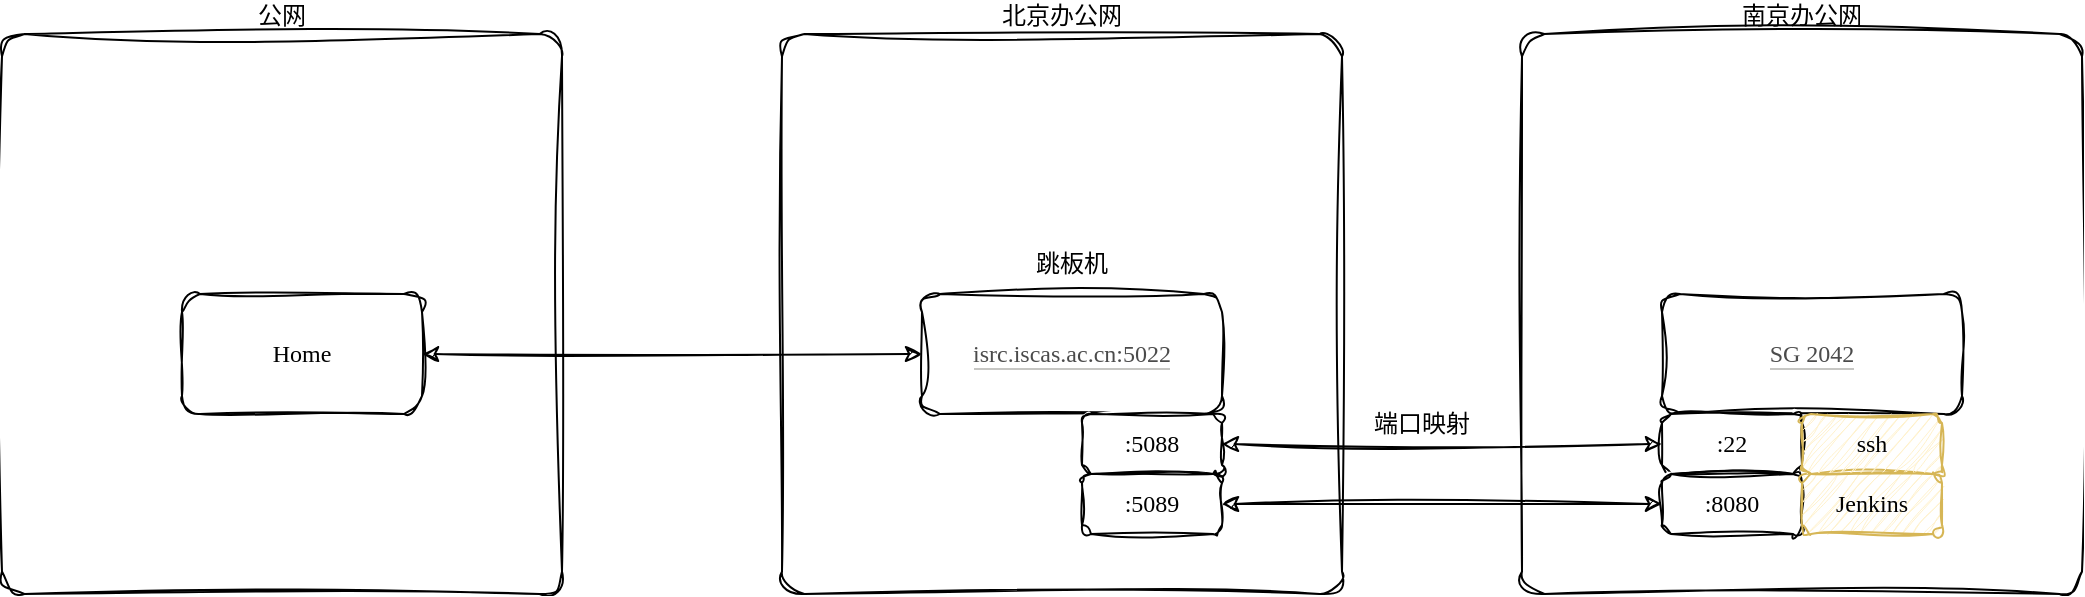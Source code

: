 <mxfile version="24.5.5" type="github">
  <diagram name="第 1 页" id="DirXx7b47t7gNk18HeAm">
    <mxGraphModel dx="2261" dy="761" grid="1" gridSize="10" guides="1" tooltips="1" connect="1" arrows="1" fold="1" page="1" pageScale="1" pageWidth="827" pageHeight="1169" math="0" shadow="0">
      <root>
        <mxCell id="0" />
        <mxCell id="1" parent="0" />
        <mxCell id="savJrED5YIGLC3cKT2Lo-5" value="&lt;div style=&quot;&quot;&gt;&lt;span style=&quot;background-color: initial;&quot;&gt;北京办公网&lt;/span&gt;&lt;/div&gt;" style="rounded=1;whiteSpace=wrap;html=1;align=center;labelPosition=center;verticalLabelPosition=top;verticalAlign=bottom;arcSize=4;sketch=1;curveFitting=1;jiggle=2;fontColor=#000000;fontFamily=Comic Sans MS;" vertex="1" parent="1">
          <mxGeometry x="330" y="200" width="280" height="280" as="geometry" />
        </mxCell>
        <mxCell id="savJrED5YIGLC3cKT2Lo-4" value="&lt;div style=&quot;&quot;&gt;&lt;span style=&quot;background-color: initial;&quot;&gt;公网&lt;/span&gt;&lt;/div&gt;" style="rounded=1;whiteSpace=wrap;html=1;align=center;labelPosition=center;verticalLabelPosition=top;verticalAlign=bottom;arcSize=4;sketch=1;curveFitting=1;jiggle=2;fontColor=#000000;fontFamily=Comic Sans MS;" vertex="1" parent="1">
          <mxGeometry x="-60" y="200" width="280" height="280" as="geometry" />
        </mxCell>
        <mxCell id="savJrED5YIGLC3cKT2Lo-1" value="Home" style="rounded=1;whiteSpace=wrap;html=1;sketch=1;curveFitting=1;jiggle=2;fontColor=#000000;fontFamily=Comic Sans MS;" vertex="1" parent="1">
          <mxGeometry x="30" y="330" width="120" height="60" as="geometry" />
        </mxCell>
        <mxCell id="savJrED5YIGLC3cKT2Lo-2" value="&lt;span style=&quot;border-bottom:0.05em solid;border-color:rgba(55,53,47,.4);opacity:0.7&quot; class=&quot;link-annotation-unknown-block-id--957038794&quot;&gt;isrc.iscas.ac.cn:5022&lt;/span&gt;" style="rounded=1;whiteSpace=wrap;html=1;sketch=1;curveFitting=1;jiggle=2;fontColor=#000000;fontFamily=Comic Sans MS;" vertex="1" parent="1">
          <mxGeometry x="400" y="330" width="150" height="60" as="geometry" />
        </mxCell>
        <mxCell id="savJrED5YIGLC3cKT2Lo-7" value="南京办公网" style="rounded=1;whiteSpace=wrap;html=1;align=center;labelPosition=center;verticalLabelPosition=top;verticalAlign=bottom;arcSize=4;sketch=1;curveFitting=1;jiggle=2;fontColor=#000000;fontFamily=Comic Sans MS;" vertex="1" parent="1">
          <mxGeometry x="700" y="200" width="280" height="280" as="geometry" />
        </mxCell>
        <mxCell id="savJrED5YIGLC3cKT2Lo-8" value="&lt;span style=&quot;border-bottom:0.05em solid;border-color:rgba(55,53,47,.4);opacity:0.7&quot; class=&quot;link-annotation-unknown-block-id--957038794&quot;&gt;SG 2042&lt;/span&gt;" style="rounded=1;whiteSpace=wrap;html=1;sketch=1;curveFitting=1;jiggle=2;fontColor=#000000;fontFamily=Comic Sans MS;" vertex="1" parent="1">
          <mxGeometry x="770" y="330" width="150" height="60" as="geometry" />
        </mxCell>
        <mxCell id="savJrED5YIGLC3cKT2Lo-9" value="跳板机" style="text;html=1;align=center;verticalAlign=middle;whiteSpace=wrap;rounded=0;sketch=1;curveFitting=1;jiggle=2;fontColor=#000000;fontFamily=Comic Sans MS;" vertex="1" parent="1">
          <mxGeometry x="445" y="300" width="60" height="30" as="geometry" />
        </mxCell>
        <mxCell id="savJrED5YIGLC3cKT2Lo-10" value=":5088" style="rounded=1;whiteSpace=wrap;html=1;sketch=1;curveFitting=1;jiggle=2;fontColor=#000000;fontFamily=Comic Sans MS;" vertex="1" parent="1">
          <mxGeometry x="480" y="390" width="70" height="30" as="geometry" />
        </mxCell>
        <mxCell id="savJrED5YIGLC3cKT2Lo-11" value=":5089" style="rounded=1;whiteSpace=wrap;html=1;sketch=1;curveFitting=1;jiggle=2;fontColor=#000000;fontFamily=Comic Sans MS;" vertex="1" parent="1">
          <mxGeometry x="480" y="420" width="70" height="30" as="geometry" />
        </mxCell>
        <mxCell id="savJrED5YIGLC3cKT2Lo-12" value=":22" style="rounded=1;whiteSpace=wrap;html=1;sketch=1;curveFitting=1;jiggle=2;fontColor=#000000;fontFamily=Comic Sans MS;" vertex="1" parent="1">
          <mxGeometry x="770" y="390" width="70" height="30" as="geometry" />
        </mxCell>
        <mxCell id="savJrED5YIGLC3cKT2Lo-13" value=":8080" style="rounded=1;whiteSpace=wrap;html=1;sketch=1;curveFitting=1;jiggle=2;fontColor=#000000;fontFamily=Comic Sans MS;" vertex="1" parent="1">
          <mxGeometry x="770" y="420" width="70" height="30" as="geometry" />
        </mxCell>
        <mxCell id="savJrED5YIGLC3cKT2Lo-14" value="" style="endArrow=classic;startArrow=classic;html=1;rounded=0;entryX=0;entryY=0.5;entryDx=0;entryDy=0;sketch=1;curveFitting=1;jiggle=2;fontColor=#000000;fontFamily=Comic Sans MS;" edge="1" parent="1" source="savJrED5YIGLC3cKT2Lo-10" target="savJrED5YIGLC3cKT2Lo-12">
          <mxGeometry width="50" height="50" relative="1" as="geometry">
            <mxPoint x="680" y="430" as="sourcePoint" />
            <mxPoint x="730" y="380" as="targetPoint" />
          </mxGeometry>
        </mxCell>
        <mxCell id="savJrED5YIGLC3cKT2Lo-15" value="" style="endArrow=classic;startArrow=classic;html=1;rounded=0;entryX=0;entryY=0.5;entryDx=0;entryDy=0;exitX=1;exitY=0.5;exitDx=0;exitDy=0;sketch=1;curveFitting=1;jiggle=2;fontColor=#000000;fontFamily=Comic Sans MS;" edge="1" parent="1" source="savJrED5YIGLC3cKT2Lo-11" target="savJrED5YIGLC3cKT2Lo-13">
          <mxGeometry width="50" height="50" relative="1" as="geometry">
            <mxPoint x="560" y="470" as="sourcePoint" />
            <mxPoint x="780" y="470" as="targetPoint" />
          </mxGeometry>
        </mxCell>
        <mxCell id="savJrED5YIGLC3cKT2Lo-16" value="Jenkins" style="rounded=1;whiteSpace=wrap;html=1;fillColor=#fff2cc;strokeColor=#d6b656;sketch=1;curveFitting=1;jiggle=2;fontColor=#000000;fontFamily=Comic Sans MS;" vertex="1" parent="1">
          <mxGeometry x="840" y="420" width="70" height="30" as="geometry" />
        </mxCell>
        <mxCell id="savJrED5YIGLC3cKT2Lo-17" value="ssh" style="rounded=1;whiteSpace=wrap;html=1;fillColor=#fff2cc;strokeColor=#d6b656;sketch=1;curveFitting=1;jiggle=2;fontColor=#000000;fontFamily=Comic Sans MS;" vertex="1" parent="1">
          <mxGeometry x="840" y="390" width="70" height="30" as="geometry" />
        </mxCell>
        <mxCell id="savJrED5YIGLC3cKT2Lo-18" value="" style="endArrow=classic;startArrow=classic;html=1;rounded=0;sketch=1;curveFitting=1;jiggle=2;fontColor=#000000;fontFamily=Comic Sans MS;" edge="1" parent="1" source="savJrED5YIGLC3cKT2Lo-1" target="savJrED5YIGLC3cKT2Lo-2">
          <mxGeometry width="50" height="50" relative="1" as="geometry">
            <mxPoint x="90" y="330" as="sourcePoint" />
            <mxPoint x="140" y="280" as="targetPoint" />
          </mxGeometry>
        </mxCell>
        <mxCell id="savJrED5YIGLC3cKT2Lo-19" value="端口映射" style="text;html=1;align=center;verticalAlign=middle;whiteSpace=wrap;rounded=0;sketch=1;curveFitting=1;jiggle=2;fontColor=#000000;fontFamily=Comic Sans MS;" vertex="1" parent="1">
          <mxGeometry x="620" y="380" width="60" height="30" as="geometry" />
        </mxCell>
      </root>
    </mxGraphModel>
  </diagram>
</mxfile>
